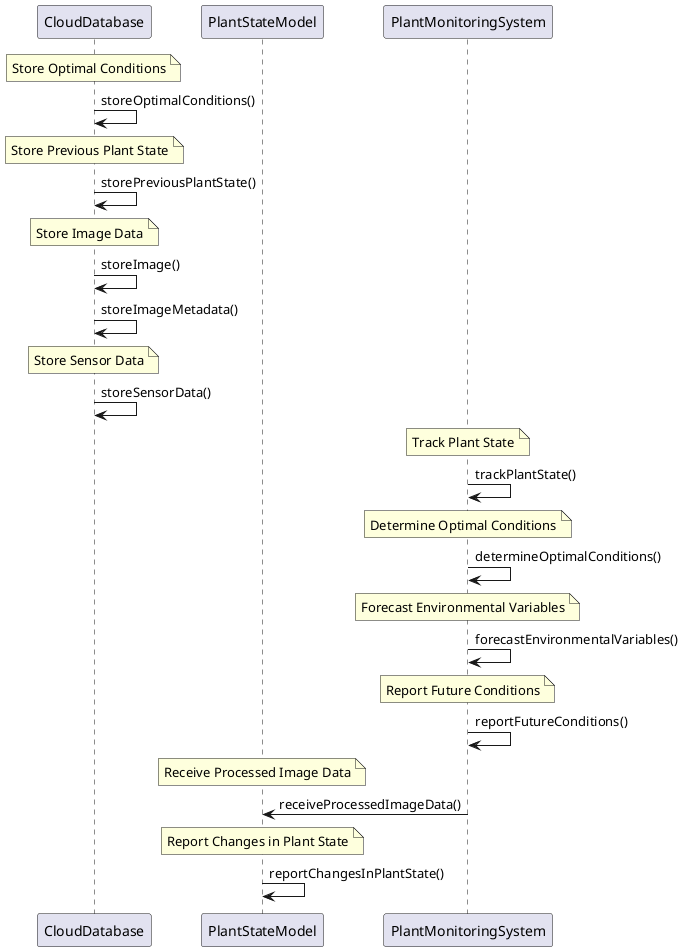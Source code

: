 @startuml

participant CloudDatabase
participant PlantStateModel
participant PlantMonitoringSystem

note over CloudDatabase: Store Optimal Conditions
CloudDatabase -> CloudDatabase: storeOptimalConditions()

note over CloudDatabase: Store Previous Plant State
CloudDatabase -> CloudDatabase: storePreviousPlantState()

note over CloudDatabase: Store Image Data
CloudDatabase -> CloudDatabase: storeImage()
CloudDatabase -> CloudDatabase: storeImageMetadata()

note over CloudDatabase: Store Sensor Data
CloudDatabase -> CloudDatabase: storeSensorData()

note over PlantMonitoringSystem: Track Plant State
PlantMonitoringSystem -> PlantMonitoringSystem: trackPlantState()

note over PlantMonitoringSystem: Determine Optimal Conditions
PlantMonitoringSystem -> PlantMonitoringSystem: determineOptimalConditions()

note over PlantMonitoringSystem: Forecast Environmental Variables
PlantMonitoringSystem -> PlantMonitoringSystem: forecastEnvironmentalVariables()

note over PlantMonitoringSystem: Report Future Conditions
PlantMonitoringSystem -> PlantMonitoringSystem: reportFutureConditions()

note over PlantStateModel: Receive Processed Image Data
PlantMonitoringSystem -> PlantStateModel: receiveProcessedImageData()

note over PlantStateModel: Report Changes in Plant State
PlantStateModel -> PlantStateModel: reportChangesInPlantState()

@enduml
